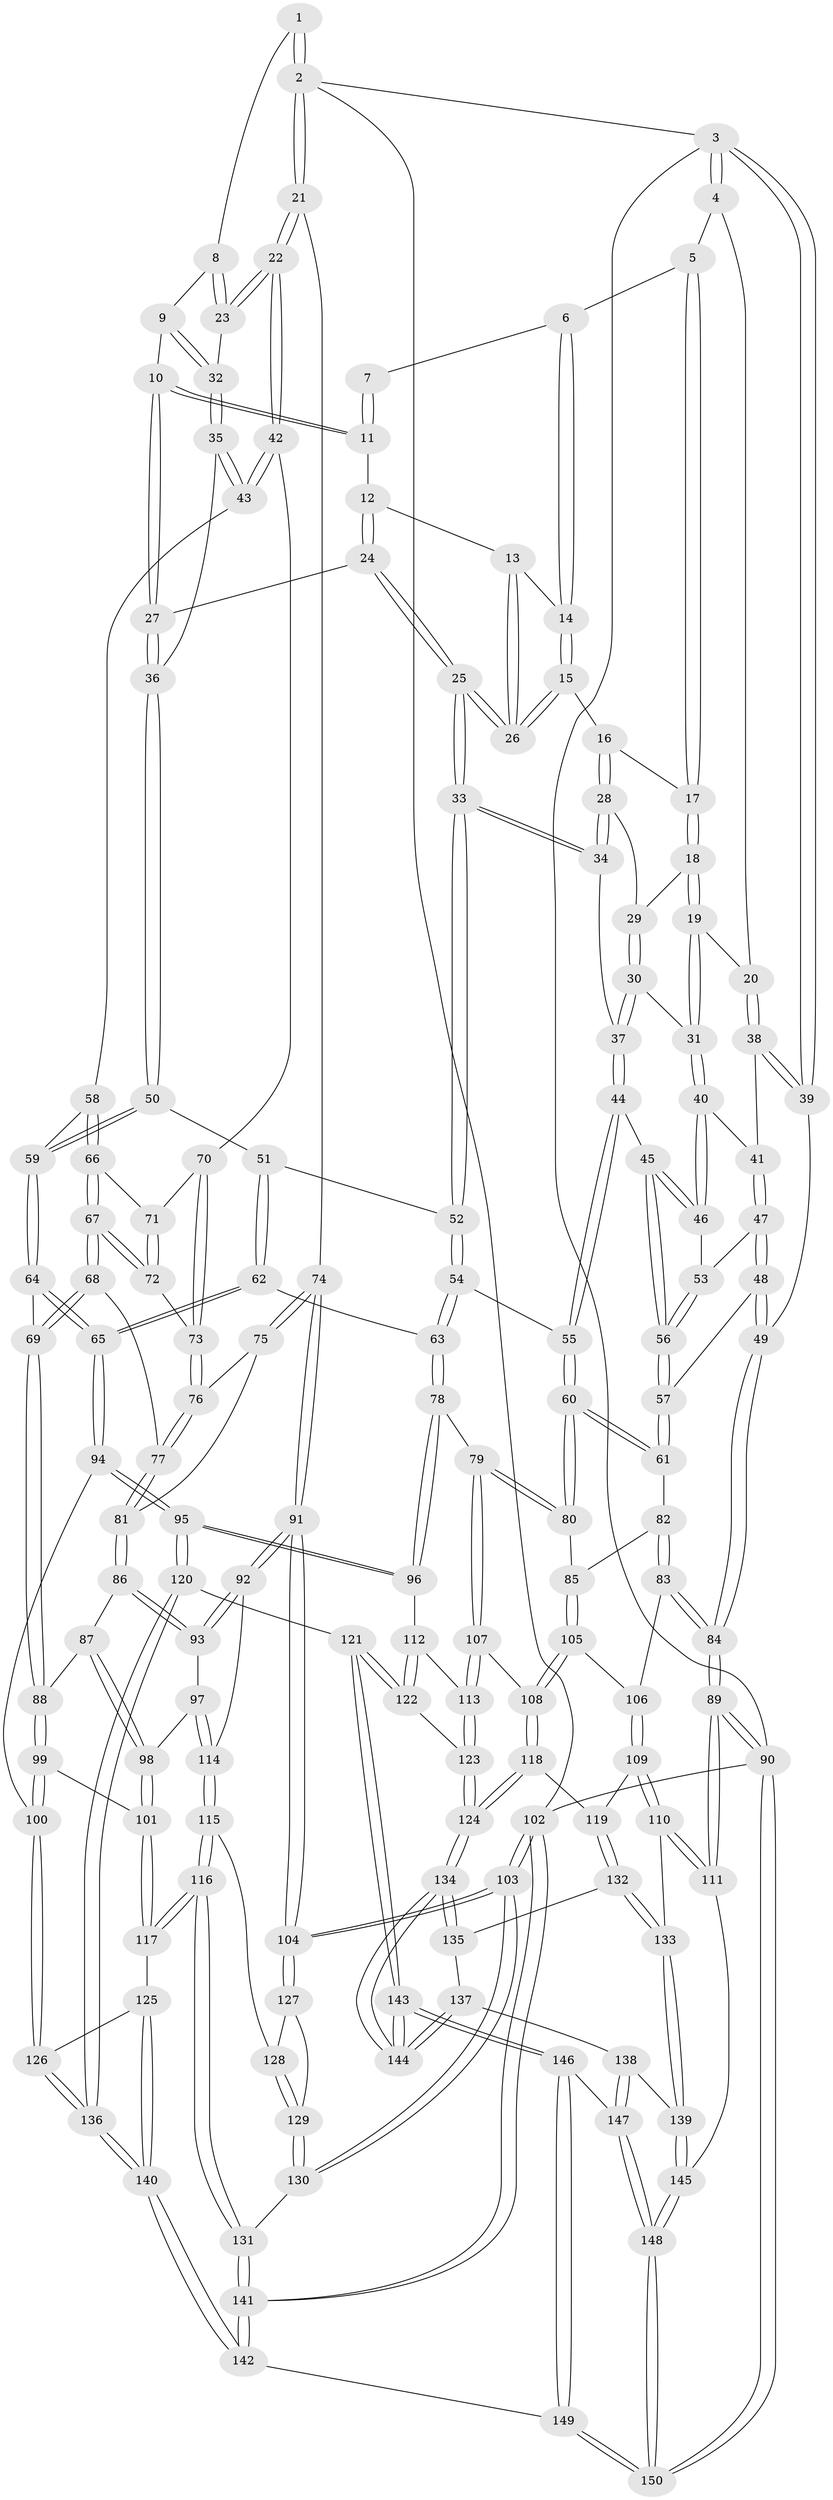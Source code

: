 // Generated by graph-tools (version 1.1) at 2025/16/03/09/25 04:16:51]
// undirected, 150 vertices, 372 edges
graph export_dot {
graph [start="1"]
  node [color=gray90,style=filled];
  1 [pos="+0.8135027838572546+0"];
  2 [pos="+1+0"];
  3 [pos="+0+0"];
  4 [pos="+0.00208860664883668+0"];
  5 [pos="+0.31085154630965717+0"];
  6 [pos="+0.3256219508755248+0"];
  7 [pos="+0.5630107310537515+0"];
  8 [pos="+0.802634763795531+0"];
  9 [pos="+0.7554734967171604+0.05371842131258099"];
  10 [pos="+0.7014018509583202+0.07612193680476734"];
  11 [pos="+0.5699032514060255+0"];
  12 [pos="+0.5697054271569205+0"];
  13 [pos="+0.49790516814178365+0.02848812422970083"];
  14 [pos="+0.41696187235941423+0.062105232552508306"];
  15 [pos="+0.4156244922543639+0.07770857199299387"];
  16 [pos="+0.3221744887215567+0.07645426842295443"];
  17 [pos="+0.28542343593971065+0"];
  18 [pos="+0.22298089482388442+0.07639261669625391"];
  19 [pos="+0.17676223561595203+0.09062632756244261"];
  20 [pos="+0.14450421418255188+0.08502349304439367"];
  21 [pos="+1+0.1985090981296755"];
  22 [pos="+1+0.21057862743538777"];
  23 [pos="+0.9042696648303943+0.09468990374814577"];
  24 [pos="+0.5607433989668784+0.10456742122861613"];
  25 [pos="+0.4532830322828927+0.19135189279358522"];
  26 [pos="+0.4433413129451818+0.15501936984314293"];
  27 [pos="+0.6564566067318249+0.1541754914924531"];
  28 [pos="+0.31211257186312225+0.10949089994120975"];
  29 [pos="+0.23789693096991477+0.09155445610652102"];
  30 [pos="+0.2533807787755817+0.16510453003224876"];
  31 [pos="+0.21317591748789683+0.1778328372416293"];
  32 [pos="+0.7899926973771796+0.11660321857072224"];
  33 [pos="+0.4524536939439528+0.19369671894669818"];
  34 [pos="+0.3260994372633585+0.17861361068567852"];
  35 [pos="+0.7896874958240109+0.12558270031603386"];
  36 [pos="+0.6746033984426235+0.20981081698837392"];
  37 [pos="+0.3249089484323807+0.1792448446670141"];
  38 [pos="+0.10952835738899647+0.12326570547915439"];
  39 [pos="+0+0.035530144988226896"];
  40 [pos="+0.19901060350258556+0.1964888630705929"];
  41 [pos="+0.11594380557987083+0.16951566885408162"];
  42 [pos="+1+0.2417438424189316"];
  43 [pos="+0.8504260106011259+0.24563136465971463"];
  44 [pos="+0.2836732831797285+0.2550793776679437"];
  45 [pos="+0.23664786989687664+0.2585027668820867"];
  46 [pos="+0.19959043137446783+0.20564836529463584"];
  47 [pos="+0.0830701421039717+0.2331093037366332"];
  48 [pos="+0+0.3118089944927069"];
  49 [pos="+0+0.3073046427129303"];
  50 [pos="+0.6753079691370985+0.23992957018939273"];
  51 [pos="+0.6054738375926468+0.2761195729100894"];
  52 [pos="+0.4679129032127259+0.2418061919891111"];
  53 [pos="+0.14507014676851054+0.25867276684814444"];
  54 [pos="+0.41093410709161515+0.3712041086806383"];
  55 [pos="+0.3491735933630119+0.37933643411356305"];
  56 [pos="+0.18530339434893972+0.32821371388902637"];
  57 [pos="+0.17780580756336584+0.4171368916823042"];
  58 [pos="+0.7668318441804498+0.28642169746843377"];
  59 [pos="+0.7571363331290896+0.285862042357413"];
  60 [pos="+0.2254305932476999+0.45337536861667443"];
  61 [pos="+0.2005029384338911+0.44678523263467557"];
  62 [pos="+0.6040722322838074+0.49993525354995727"];
  63 [pos="+0.5284057277999571+0.505317553916025"];
  64 [pos="+0.6382183125543712+0.5070627571474432"];
  65 [pos="+0.6265964443689316+0.5076505710474682"];
  66 [pos="+0.7959871511946073+0.3588376979096534"];
  67 [pos="+0.7553918532538892+0.48559460478424643"];
  68 [pos="+0.7446179535161337+0.49963296998357665"];
  69 [pos="+0.7019140649808852+0.5232971263361792"];
  70 [pos="+0.9696274815895556+0.2895180345977175"];
  71 [pos="+0.8419658265324781+0.3912789611482899"];
  72 [pos="+0.8521082652455173+0.42242633697415816"];
  73 [pos="+0.8946844600835262+0.44287265930774844"];
  74 [pos="+1+0.4204042505973129"];
  75 [pos="+0.9988719923881793+0.47655298589912354"];
  76 [pos="+0.8954080750650851+0.44459825351299387"];
  77 [pos="+0.8736611240530328+0.5087481742155849"];
  78 [pos="+0.4593850911465726+0.5871395048996192"];
  79 [pos="+0.3619250562288997+0.6279736545165432"];
  80 [pos="+0.2867045586972382+0.5705232563950191"];
  81 [pos="+0.9078799307405729+0.5600210924224224"];
  82 [pos="+0.14100614843990134+0.5039344739481378"];
  83 [pos="+0+0.5996994732592245"];
  84 [pos="+0+0.5766395735027966"];
  85 [pos="+0.17307889271985089+0.6633345228632378"];
  86 [pos="+0.9076187386062525+0.5857411977062466"];
  87 [pos="+0.820172798913978+0.6045073195255164"];
  88 [pos="+0.7425153082819922+0.5787002529085387"];
  89 [pos="+0+0.8585843825409837"];
  90 [pos="+0+1"];
  91 [pos="+1+0.6452643006756534"];
  92 [pos="+1+0.661280045106983"];
  93 [pos="+0.9158478076437094+0.5956235955531808"];
  94 [pos="+0.6222173443364744+0.759285709191565"];
  95 [pos="+0.6105253643098145+0.7692347055003216"];
  96 [pos="+0.5231933765688245+0.7061892550493488"];
  97 [pos="+0.8744286138920613+0.7032518948097198"];
  98 [pos="+0.8407912375843807+0.7038750764005807"];
  99 [pos="+0.7434356184847979+0.7200316300477704"];
  100 [pos="+0.7014168540377759+0.7469158661054661"];
  101 [pos="+0.7964401989736307+0.7310942369635598"];
  102 [pos="+1+1"];
  103 [pos="+1+1"];
  104 [pos="+1+0.8465107251999008"];
  105 [pos="+0.15748657404445876+0.685670870424908"];
  106 [pos="+0.056187309397280186+0.6531445733002408"];
  107 [pos="+0.35851368844378595+0.6462322991282531"];
  108 [pos="+0.17149691054013674+0.7129615804226637"];
  109 [pos="+0.05877440872814029+0.7923359456643814"];
  110 [pos="+0.01979578447235353+0.8259055250830056"];
  111 [pos="+0+0.858851013937497"];
  112 [pos="+0.4854520085521852+0.7301954157431517"];
  113 [pos="+0.35274247148105203+0.7668952583132517"];
  114 [pos="+0.9352068745304722+0.745672617924207"];
  115 [pos="+0.9333485264347855+0.7552297813709754"];
  116 [pos="+0.8576571686482792+0.8308847895564155"];
  117 [pos="+0.8369043605542816+0.8236430540665128"];
  118 [pos="+0.17721744408997+0.7345766497315934"];
  119 [pos="+0.14467024794328093+0.7913632805641022"];
  120 [pos="+0.5777374991827241+0.86599299604676"];
  121 [pos="+0.5616532892700815+0.8616995051584366"];
  122 [pos="+0.47494023997354934+0.8240764102588662"];
  123 [pos="+0.3478412083340079+0.7872783174211604"];
  124 [pos="+0.3389919591697699+0.7967075673137374"];
  125 [pos="+0.8311552914891379+0.8263728466553726"];
  126 [pos="+0.7537625917977728+0.8354750924334197"];
  127 [pos="+0.9874108401195846+0.827823204013122"];
  128 [pos="+0.9397457215261447+0.765858824480281"];
  129 [pos="+0.9334652565667595+0.8902038738089008"];
  130 [pos="+0.9119499654082573+0.921500772276473"];
  131 [pos="+0.9084029961783753+0.9223256529407613"];
  132 [pos="+0.15702826446242252+0.8305410462836901"];
  133 [pos="+0.12928325243295044+0.8788559211287753"];
  134 [pos="+0.318987215491438+0.8585748782880828"];
  135 [pos="+0.1637009378776127+0.8333292939810549"];
  136 [pos="+0.6401188667734711+1"];
  137 [pos="+0.20149465500006553+0.9054213321543062"];
  138 [pos="+0.14680756698142314+0.9160905358642945"];
  139 [pos="+0.12769996481417822+0.9060224396743806"];
  140 [pos="+0.6477530631926433+1"];
  141 [pos="+0.7038219303518727+1"];
  142 [pos="+0.6522633963767448+1"];
  143 [pos="+0.3184476471817063+0.9362253020170888"];
  144 [pos="+0.3170036992699266+0.9294129928414279"];
  145 [pos="+0.07468503601510242+0.9441490588520228"];
  146 [pos="+0.3226412990880402+0.9972007433262086"];
  147 [pos="+0.16536938247676963+0.9521376509750821"];
  148 [pos="+0.09138572970408652+1"];
  149 [pos="+0.3717428015833116+1"];
  150 [pos="+0.08015006571500793+1"];
  1 -- 2;
  1 -- 2;
  1 -- 8;
  2 -- 3;
  2 -- 21;
  2 -- 21;
  2 -- 102;
  3 -- 4;
  3 -- 4;
  3 -- 39;
  3 -- 39;
  3 -- 90;
  4 -- 5;
  4 -- 20;
  5 -- 6;
  5 -- 17;
  5 -- 17;
  6 -- 7;
  6 -- 14;
  6 -- 14;
  7 -- 11;
  7 -- 11;
  8 -- 9;
  8 -- 23;
  8 -- 23;
  9 -- 10;
  9 -- 32;
  9 -- 32;
  10 -- 11;
  10 -- 11;
  10 -- 27;
  10 -- 27;
  11 -- 12;
  12 -- 13;
  12 -- 24;
  12 -- 24;
  13 -- 14;
  13 -- 26;
  13 -- 26;
  14 -- 15;
  14 -- 15;
  15 -- 16;
  15 -- 26;
  15 -- 26;
  16 -- 17;
  16 -- 28;
  16 -- 28;
  17 -- 18;
  17 -- 18;
  18 -- 19;
  18 -- 19;
  18 -- 29;
  19 -- 20;
  19 -- 31;
  19 -- 31;
  20 -- 38;
  20 -- 38;
  21 -- 22;
  21 -- 22;
  21 -- 74;
  22 -- 23;
  22 -- 23;
  22 -- 42;
  22 -- 42;
  23 -- 32;
  24 -- 25;
  24 -- 25;
  24 -- 27;
  25 -- 26;
  25 -- 26;
  25 -- 33;
  25 -- 33;
  27 -- 36;
  27 -- 36;
  28 -- 29;
  28 -- 34;
  28 -- 34;
  29 -- 30;
  29 -- 30;
  30 -- 31;
  30 -- 37;
  30 -- 37;
  31 -- 40;
  31 -- 40;
  32 -- 35;
  32 -- 35;
  33 -- 34;
  33 -- 34;
  33 -- 52;
  33 -- 52;
  34 -- 37;
  35 -- 36;
  35 -- 43;
  35 -- 43;
  36 -- 50;
  36 -- 50;
  37 -- 44;
  37 -- 44;
  38 -- 39;
  38 -- 39;
  38 -- 41;
  39 -- 49;
  40 -- 41;
  40 -- 46;
  40 -- 46;
  41 -- 47;
  41 -- 47;
  42 -- 43;
  42 -- 43;
  42 -- 70;
  43 -- 58;
  44 -- 45;
  44 -- 55;
  44 -- 55;
  45 -- 46;
  45 -- 46;
  45 -- 56;
  45 -- 56;
  46 -- 53;
  47 -- 48;
  47 -- 48;
  47 -- 53;
  48 -- 49;
  48 -- 49;
  48 -- 57;
  49 -- 84;
  49 -- 84;
  50 -- 51;
  50 -- 59;
  50 -- 59;
  51 -- 52;
  51 -- 62;
  51 -- 62;
  52 -- 54;
  52 -- 54;
  53 -- 56;
  53 -- 56;
  54 -- 55;
  54 -- 63;
  54 -- 63;
  55 -- 60;
  55 -- 60;
  56 -- 57;
  56 -- 57;
  57 -- 61;
  57 -- 61;
  58 -- 59;
  58 -- 66;
  58 -- 66;
  59 -- 64;
  59 -- 64;
  60 -- 61;
  60 -- 61;
  60 -- 80;
  60 -- 80;
  61 -- 82;
  62 -- 63;
  62 -- 65;
  62 -- 65;
  63 -- 78;
  63 -- 78;
  64 -- 65;
  64 -- 65;
  64 -- 69;
  65 -- 94;
  65 -- 94;
  66 -- 67;
  66 -- 67;
  66 -- 71;
  67 -- 68;
  67 -- 68;
  67 -- 72;
  67 -- 72;
  68 -- 69;
  68 -- 69;
  68 -- 77;
  69 -- 88;
  69 -- 88;
  70 -- 71;
  70 -- 73;
  70 -- 73;
  71 -- 72;
  71 -- 72;
  72 -- 73;
  73 -- 76;
  73 -- 76;
  74 -- 75;
  74 -- 75;
  74 -- 91;
  74 -- 91;
  75 -- 76;
  75 -- 81;
  76 -- 77;
  76 -- 77;
  77 -- 81;
  77 -- 81;
  78 -- 79;
  78 -- 96;
  78 -- 96;
  79 -- 80;
  79 -- 80;
  79 -- 107;
  79 -- 107;
  80 -- 85;
  81 -- 86;
  81 -- 86;
  82 -- 83;
  82 -- 83;
  82 -- 85;
  83 -- 84;
  83 -- 84;
  83 -- 106;
  84 -- 89;
  84 -- 89;
  85 -- 105;
  85 -- 105;
  86 -- 87;
  86 -- 93;
  86 -- 93;
  87 -- 88;
  87 -- 98;
  87 -- 98;
  88 -- 99;
  88 -- 99;
  89 -- 90;
  89 -- 90;
  89 -- 111;
  89 -- 111;
  90 -- 150;
  90 -- 150;
  90 -- 102;
  91 -- 92;
  91 -- 92;
  91 -- 104;
  91 -- 104;
  92 -- 93;
  92 -- 93;
  92 -- 114;
  93 -- 97;
  94 -- 95;
  94 -- 95;
  94 -- 100;
  95 -- 96;
  95 -- 96;
  95 -- 120;
  95 -- 120;
  96 -- 112;
  97 -- 98;
  97 -- 114;
  97 -- 114;
  98 -- 101;
  98 -- 101;
  99 -- 100;
  99 -- 100;
  99 -- 101;
  100 -- 126;
  100 -- 126;
  101 -- 117;
  101 -- 117;
  102 -- 103;
  102 -- 103;
  102 -- 141;
  102 -- 141;
  103 -- 104;
  103 -- 104;
  103 -- 130;
  103 -- 130;
  104 -- 127;
  104 -- 127;
  105 -- 106;
  105 -- 108;
  105 -- 108;
  106 -- 109;
  106 -- 109;
  107 -- 108;
  107 -- 113;
  107 -- 113;
  108 -- 118;
  108 -- 118;
  109 -- 110;
  109 -- 110;
  109 -- 119;
  110 -- 111;
  110 -- 111;
  110 -- 133;
  111 -- 145;
  112 -- 113;
  112 -- 122;
  112 -- 122;
  113 -- 123;
  113 -- 123;
  114 -- 115;
  114 -- 115;
  115 -- 116;
  115 -- 116;
  115 -- 128;
  116 -- 117;
  116 -- 117;
  116 -- 131;
  116 -- 131;
  117 -- 125;
  118 -- 119;
  118 -- 124;
  118 -- 124;
  119 -- 132;
  119 -- 132;
  120 -- 121;
  120 -- 136;
  120 -- 136;
  121 -- 122;
  121 -- 122;
  121 -- 143;
  121 -- 143;
  122 -- 123;
  123 -- 124;
  123 -- 124;
  124 -- 134;
  124 -- 134;
  125 -- 126;
  125 -- 140;
  125 -- 140;
  126 -- 136;
  126 -- 136;
  127 -- 128;
  127 -- 129;
  128 -- 129;
  128 -- 129;
  129 -- 130;
  129 -- 130;
  130 -- 131;
  131 -- 141;
  131 -- 141;
  132 -- 133;
  132 -- 133;
  132 -- 135;
  133 -- 139;
  133 -- 139;
  134 -- 135;
  134 -- 135;
  134 -- 144;
  134 -- 144;
  135 -- 137;
  136 -- 140;
  136 -- 140;
  137 -- 138;
  137 -- 144;
  137 -- 144;
  138 -- 139;
  138 -- 147;
  138 -- 147;
  139 -- 145;
  139 -- 145;
  140 -- 142;
  140 -- 142;
  141 -- 142;
  141 -- 142;
  142 -- 149;
  143 -- 144;
  143 -- 144;
  143 -- 146;
  143 -- 146;
  145 -- 148;
  145 -- 148;
  146 -- 147;
  146 -- 149;
  146 -- 149;
  147 -- 148;
  147 -- 148;
  148 -- 150;
  148 -- 150;
  149 -- 150;
  149 -- 150;
}
